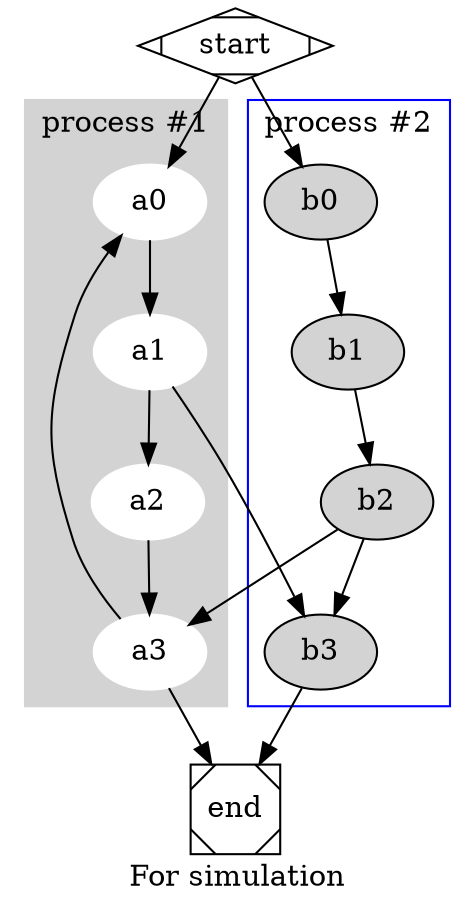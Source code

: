 digraph G {
    label="For simulation";
    

	subgraph cluster_0 {
		style=filled;
		color=lightgrey;
		node [style=filled,color=white];
		a0 -> a1 -> a2 -> a3;
		label = "process #1";
	}

	subgraph cluster_1 {
		node [style=filled];
		b0 -> b1 -> b2 -> b3;
		label = "process #2";
		color=blue
	}
	start -> a0;
	start -> b0;
	a1 -> b3;
	b2 -> a3;
	a3 -> a0;
	a3 -> end;
	b3 -> end;

	start [shape=Mdiamond, tooltip="source='sample',host='H1'"];
	end [shape=Msquare, tooltip="type='t',host='H1'"];
    a0 [tooltip="action='a0', host='H1'"];
    a1 [tooltip="action='a1', host='H1'"];
    a2 [tooltip="action='a2', host='H1'"];
    a3 [tooltip="action='a3', host='H1'"];

    b0 [tooltip="action='b0', host='H1'"];
    b1 [tooltip="action='b1', host='H1'"];
    b2 [tooltip="action='b2', host='H1'"];
    b3 [tooltip="action='b3', host='H1'"];
    
}
